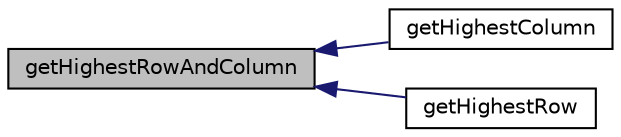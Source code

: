 digraph "getHighestRowAndColumn"
{
  edge [fontname="Helvetica",fontsize="10",labelfontname="Helvetica",labelfontsize="10"];
  node [fontname="Helvetica",fontsize="10",shape=record];
  rankdir="LR";
  Node36 [label="getHighestRowAndColumn",height=0.2,width=0.4,color="black", fillcolor="grey75", style="filled", fontcolor="black"];
  Node36 -> Node37 [dir="back",color="midnightblue",fontsize="10",style="solid",fontname="Helvetica"];
  Node37 [label="getHighestColumn",height=0.2,width=0.4,color="black", fillcolor="white", style="filled",URL="$class_p_h_p_excel___cached_object_storage___cache_base.html#ad3c18234404cb06b8ee10126a0091aeb"];
  Node36 -> Node38 [dir="back",color="midnightblue",fontsize="10",style="solid",fontname="Helvetica"];
  Node38 [label="getHighestRow",height=0.2,width=0.4,color="black", fillcolor="white", style="filled",URL="$class_p_h_p_excel___cached_object_storage___cache_base.html#ab1930a4c441cd53616caa55b195bde27"];
}
